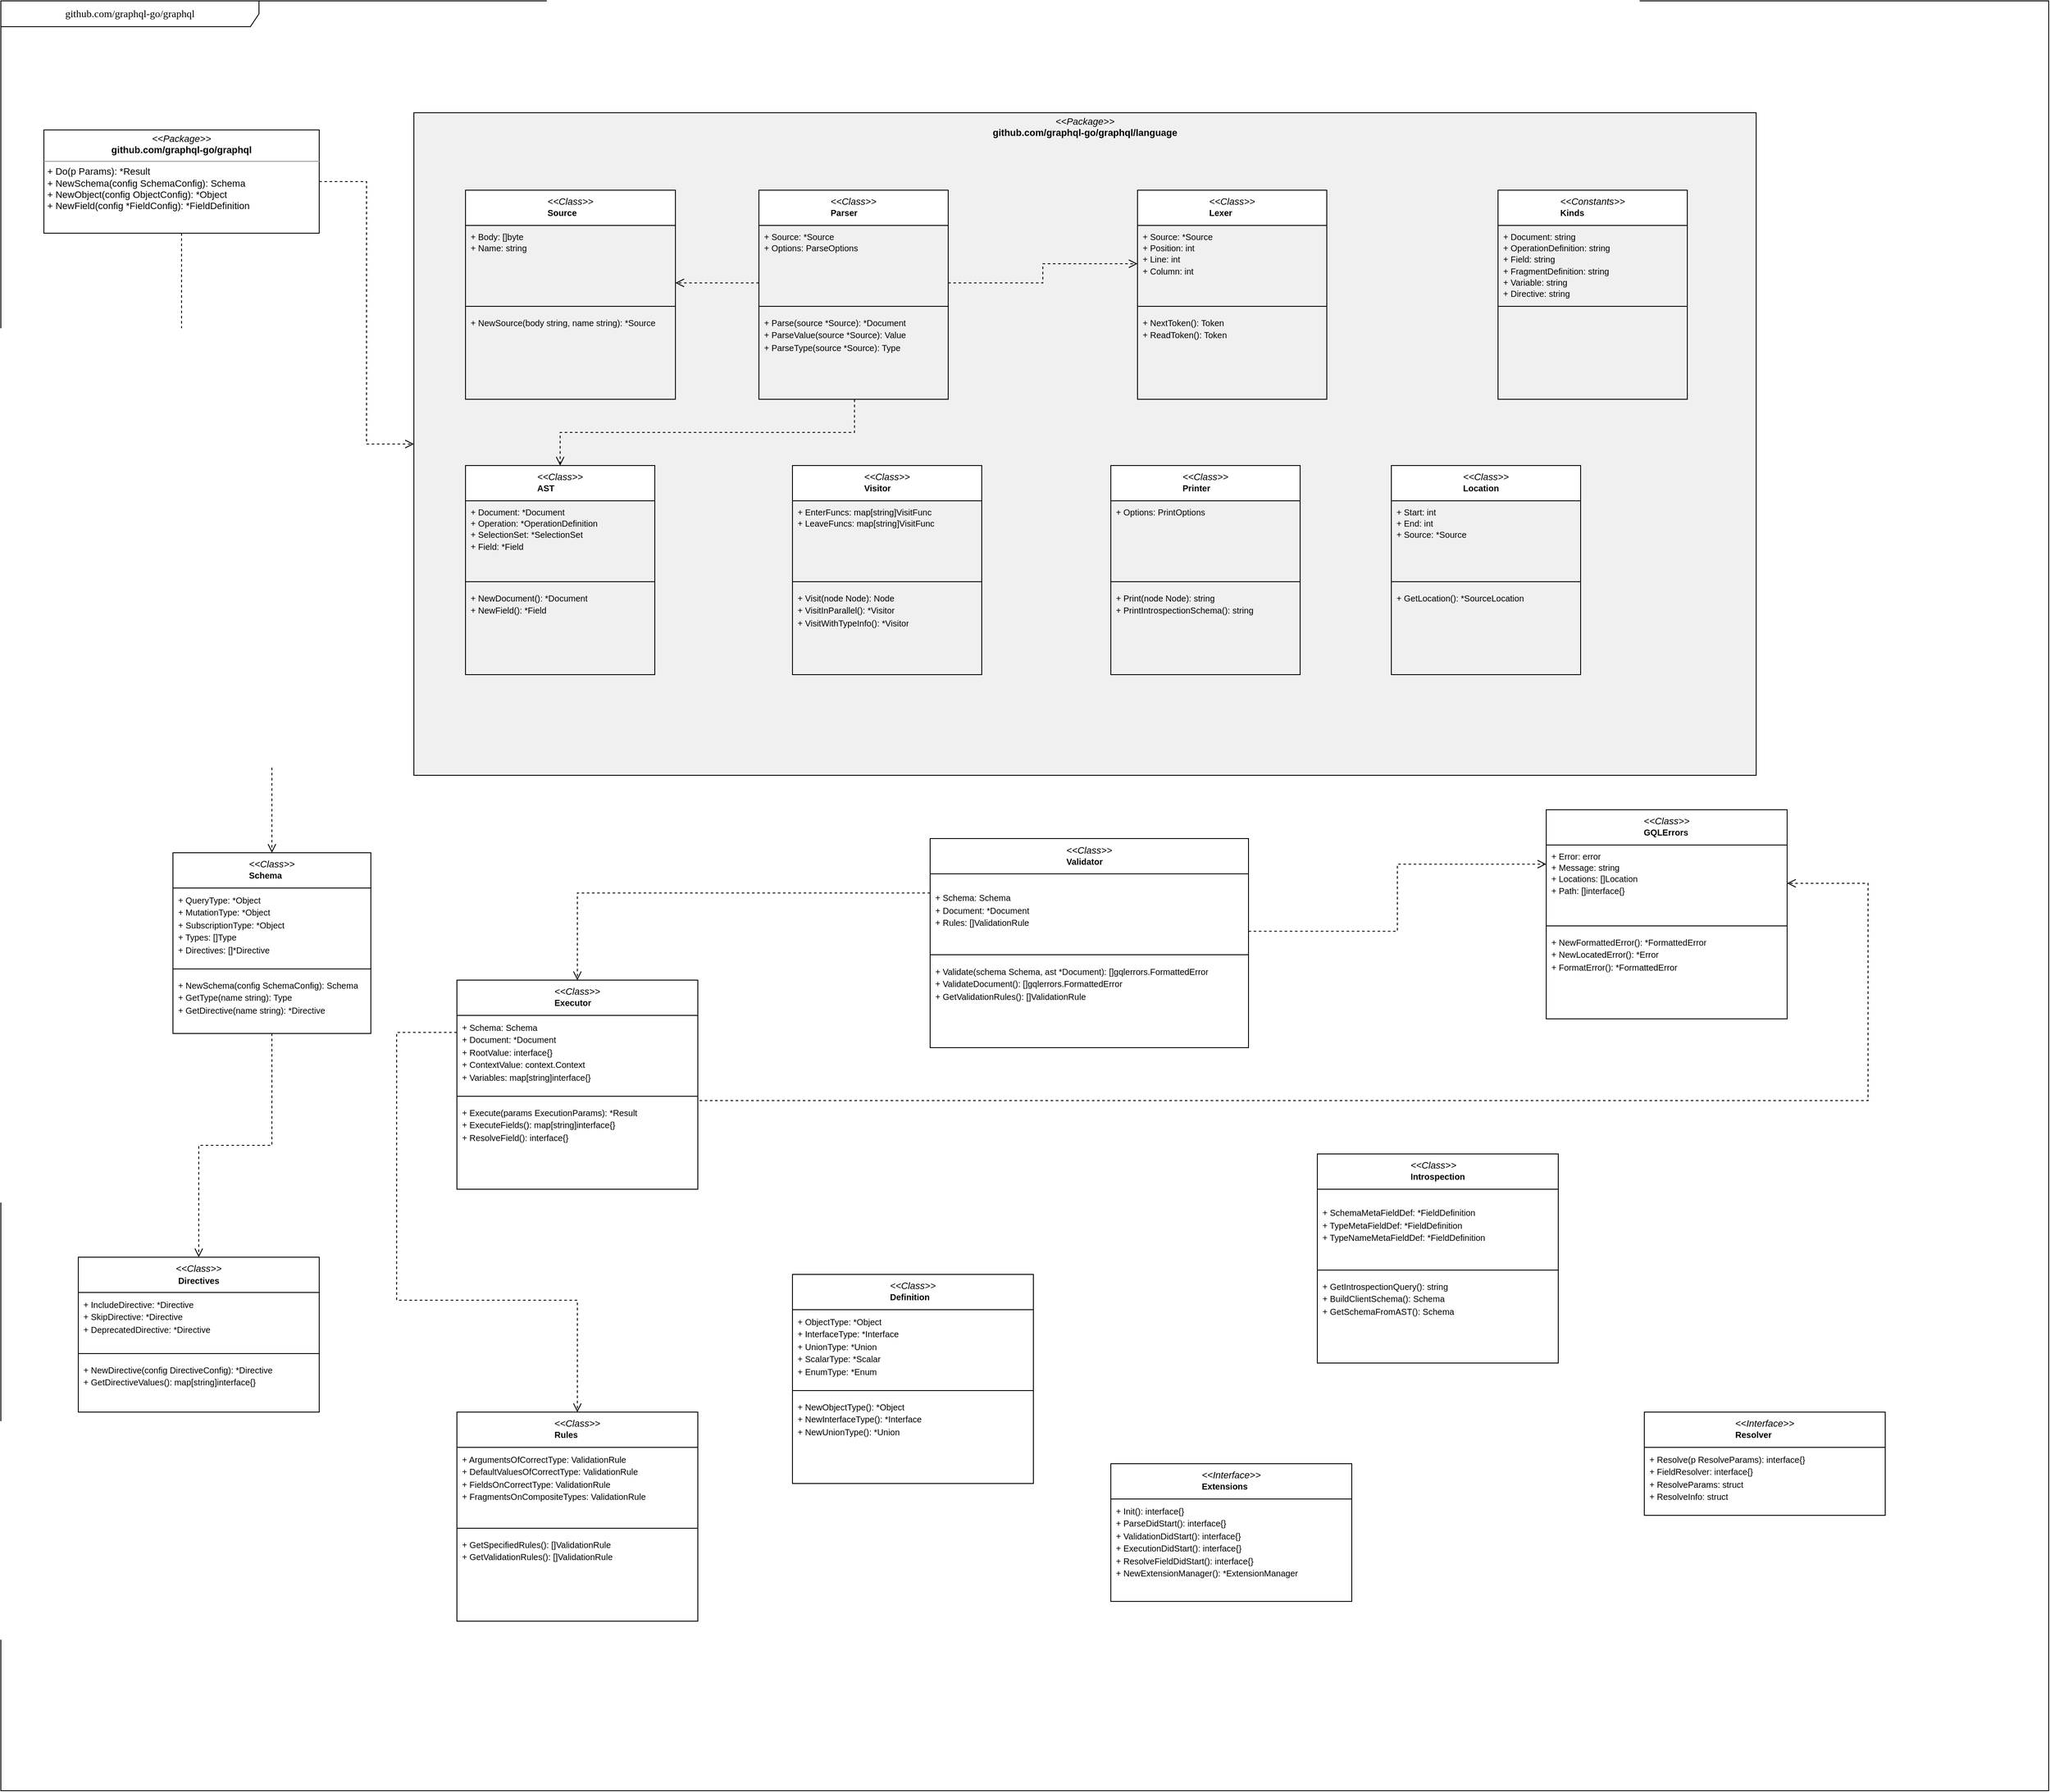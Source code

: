 <mxfile version="24.7.17">
  <diagram name="Page-1" id="c4acf3e9-155e-7222-9cf6-157b1a14988f">
    <mxGraphModel dx="1258" dy="1440" grid="1" gridSize="10" guides="1" tooltips="1" connect="1" arrows="1" fold="1" page="0" pageScale="1" pageWidth="850" pageHeight="1100" background="none" math="0" shadow="0">
      <root>
        <mxCell id="0" />
        <mxCell id="1" parent="0" />
        <mxCell id="main-frame" value="github.com/graphql-go/graphql" style="shape=umlFrame;whiteSpace=wrap;html=1;rounded=0;shadow=0;comic=0;labelBackgroundColor=none;strokeWidth=1;fontFamily=Verdana;fontSize=12;align=center;width=300;height=30;" parent="1" vertex="1">
          <mxGeometry x="20" y="-650" width="2380" height="2080" as="geometry" />
        </mxCell>
        <mxCell id="graphql-api" value="&lt;p style=&quot;margin:0px;margin-top:4px;text-align:center;&quot;&gt;&lt;i&gt;&amp;lt;&amp;lt;Package&amp;gt;&amp;gt;&lt;/i&gt;&lt;br&gt;&lt;b&gt;github.com/graphql-go/graphql&lt;/b&gt;&lt;br&gt;&lt;/p&gt;&lt;hr size=&quot;1&quot;&gt;&lt;p style=&quot;margin:0px;margin-left:4px;&quot;&gt;+ Do(p Params): *Result&lt;br&gt;+ NewSchema(config SchemaConfig): Schema&lt;br&gt;+ NewObject(config ObjectConfig): *Object&lt;br&gt;+ NewField(config *FieldConfig): *FieldDefinition&lt;br&gt;&lt;/p&gt;" style="verticalAlign=top;align=left;overflow=fill;fontSize=11;fontFamily=Helvetica;html=1;rounded=0;shadow=0;comic=0;labelBackgroundColor=none;strokeWidth=1" parent="1" vertex="1">
          <mxGeometry x="70" y="-500" width="320" height="120" as="geometry" />
        </mxCell>
        <mxCell id="language-package" value="&lt;p style=&quot;margin:0px;margin-top:4px;text-align:center;&quot;&gt;&lt;i&gt;&amp;lt;&amp;lt;Package&amp;gt;&amp;gt;&lt;/i&gt;&lt;br&gt;&lt;b&gt;github.com/graphql-go/graphql/language&lt;/b&gt;&lt;br&gt;&lt;/p&gt;" style="verticalAlign=top;align=left;overflow=fill;fontSize=11;fontFamily=Helvetica;html=1;rounded=0;shadow=0;comic=0;labelBackgroundColor=none;strokeWidth=1;fillColor=#f0f0f0;" parent="1" vertex="1">
          <mxGeometry x="500" y="-520" width="1560" height="770" as="geometry" />
        </mxCell>
        <mxCell id="graphql-to-language" style="edgeStyle=orthogonalEdgeStyle;rounded=0;html=1;dashed=1;labelBackgroundColor=none;startFill=0;endArrow=open;endFill=0;endSize=8;fontFamily=Helvetica;fontSize=10;" parent="1" source="graphql-api" target="language-package" edge="1">
          <mxGeometry relative="1" as="geometry" />
        </mxCell>
        <mxCell id="parser-to-source" style="edgeStyle=orthogonalEdgeStyle;rounded=0;html=1;dashed=1;labelBackgroundColor=none;startFill=0;endArrow=open;endFill=0;endSize=8;fontFamily=Helvetica;fontSize=10;entryX=1;entryY=0.75;entryDx=0;entryDy=0;exitX=0;exitY=0.75;exitDx=0;exitDy=0;" parent="1" source="6qxDTgi48stSFXTzXoa0-51" target="6qxDTgi48stSFXTzXoa0-46" edge="1">
          <mxGeometry relative="1" as="geometry">
            <mxPoint x="990" y="-280.467" as="sourcePoint" />
          </mxGeometry>
        </mxCell>
        <mxCell id="parser-to-ast" style="edgeStyle=orthogonalEdgeStyle;rounded=0;html=1;dashed=1;labelBackgroundColor=none;startFill=0;endArrow=open;endFill=0;endSize=8;fontFamily=Helvetica;fontSize=10;exitX=0.505;exitY=1.003;exitDx=0;exitDy=0;exitPerimeter=0;entryX=0.5;entryY=0;entryDx=0;entryDy=0;" parent="1" source="6qxDTgi48stSFXTzXoa0-53" target="6qxDTgi48stSFXTzXoa0-55" edge="1">
          <mxGeometry relative="1" as="geometry">
            <mxPoint x="1100" y="-146" as="sourcePoint" />
            <mxPoint x="896" y="132" as="targetPoint" />
          </mxGeometry>
        </mxCell>
        <mxCell id="parser-to-lexer" style="edgeStyle=orthogonalEdgeStyle;rounded=0;html=1;dashed=1;labelBackgroundColor=none;startFill=0;endArrow=open;endFill=0;endSize=8;fontFamily=Helvetica;fontSize=10;exitX=1;exitY=0.75;exitDx=0;exitDy=0;entryX=0;entryY=0.5;entryDx=0;entryDy=0;" parent="1" source="6qxDTgi48stSFXTzXoa0-51" target="6qxDTgi48stSFXTzXoa0-60" edge="1">
          <mxGeometry relative="1" as="geometry">
            <mxPoint x="1210" y="-280.467" as="sourcePoint" />
            <mxPoint x="1360" y="-321.462" as="targetPoint" />
          </mxGeometry>
        </mxCell>
        <mxCell id="validator-to-rules" style="edgeStyle=orthogonalEdgeStyle;rounded=0;html=1;dashed=1;labelBackgroundColor=none;startFill=0;endArrow=open;endFill=0;endSize=8;fontFamily=Helvetica;fontSize=10;entryX=0.5;entryY=0;entryDx=0;entryDy=0;exitX=0;exitY=0.25;exitDx=0;exitDy=0;" parent="1" source="6qxDTgi48stSFXTzXoa0-14" target="6qxDTgi48stSFXTzXoa0-19" edge="1">
          <mxGeometry relative="1" as="geometry">
            <mxPoint x="1070" y="770.043" as="sourcePoint" />
            <mxPoint x="920" y="1400" as="targetPoint" />
            <Array as="points">
              <mxPoint x="480" y="549" />
              <mxPoint x="480" y="860" />
              <mxPoint x="690" y="860" />
            </Array>
          </mxGeometry>
        </mxCell>
        <mxCell id="schema-to-directives" style="edgeStyle=orthogonalEdgeStyle;rounded=0;html=1;dashed=1;labelBackgroundColor=none;startFill=0;endArrow=open;endFill=0;endSize=8;fontFamily=Helvetica;fontSize=10;entryX=0.5;entryY=0;entryDx=0;entryDy=0;exitX=0.5;exitY=1;exitDx=0;exitDy=0;" parent="1" source="6qxDTgi48stSFXTzXoa0-6" target="6qxDTgi48stSFXTzXoa0-1" edge="1">
          <mxGeometry relative="1" as="geometry">
            <mxPoint x="227" y="899" as="sourcePoint" />
            <mxPoint x="227" y="1010" as="targetPoint" />
          </mxGeometry>
        </mxCell>
        <mxCell id="graphql-to-schema" style="edgeStyle=orthogonalEdgeStyle;rounded=0;html=1;dashed=1;labelBackgroundColor=none;startFill=0;endArrow=open;endFill=0;endSize=8;fontFamily=Helvetica;fontSize=10;entryX=0.5;entryY=0;entryDx=0;entryDy=0;" parent="1" source="graphql-api" target="6qxDTgi48stSFXTzXoa0-6" edge="1">
          <mxGeometry relative="1" as="geometry">
            <mxPoint x="227" y="739" as="targetPoint" />
          </mxGeometry>
        </mxCell>
        <mxCell id="validator-to-gqlerrors" style="edgeStyle=orthogonalEdgeStyle;rounded=0;html=1;dashed=1;labelBackgroundColor=none;startFill=0;endArrow=open;endFill=0;endSize=8;fontFamily=Helvetica;fontSize=10;exitX=1;exitY=0.75;exitDx=0;exitDy=0;entryX=0;entryY=0.25;entryDx=0;entryDy=0;" parent="1" source="6qxDTgi48stSFXTzXoa0-38" target="6qxDTgi48stSFXTzXoa0-42" edge="1">
          <mxGeometry relative="1" as="geometry">
            <mxPoint x="2160" y="640.0" as="targetPoint" />
          </mxGeometry>
        </mxCell>
        <mxCell id="executor-to-gqlerrors" style="edgeStyle=orthogonalEdgeStyle;rounded=0;html=1;dashed=1;labelBackgroundColor=none;startFill=0;endArrow=open;endFill=0;endSize=8;fontFamily=Helvetica;fontSize=10;exitX=1;exitY=1;exitDx=0;exitDy=0;entryX=1;entryY=0.5;entryDx=0;entryDy=0;" parent="1" source="6qxDTgi48stSFXTzXoa0-15" target="6qxDTgi48stSFXTzXoa0-42" edge="1">
          <mxGeometry relative="1" as="geometry">
            <mxPoint x="710" y="1040" as="sourcePoint" />
            <mxPoint x="2300.0" y="710" as="targetPoint" />
            <Array as="points">
              <mxPoint x="830" y="628" />
              <mxPoint x="2190" y="628" />
              <mxPoint x="2190" y="376" />
            </Array>
          </mxGeometry>
        </mxCell>
        <mxCell id="6qxDTgi48stSFXTzXoa0-1" value="&lt;div style=&quot;font-weight: 400; text-align: left; text-wrap: nowrap; font-size: 11px;&quot;&gt;&lt;i&gt;&amp;lt;&amp;lt;Class&amp;gt;&amp;gt;&lt;/i&gt;&lt;/div&gt;&lt;b style=&quot;font-size: 10px; text-align: left; text-wrap: nowrap;&quot;&gt;Directives&lt;/b&gt;" style="swimlane;fontStyle=1;align=center;verticalAlign=top;childLayout=stackLayout;horizontal=1;startSize=41;horizontalStack=0;resizeParent=1;resizeParentMax=0;resizeLast=0;collapsible=1;marginBottom=0;whiteSpace=wrap;html=1;" vertex="1" parent="1">
          <mxGeometry x="110" y="810" width="280" height="180" as="geometry" />
        </mxCell>
        <mxCell id="6qxDTgi48stSFXTzXoa0-5" value="&lt;span style=&quot;forced-color-adjust: none; color: rgb(0, 0, 0); font-family: Helvetica; font-style: normal; font-variant-ligatures: normal; font-variant-caps: normal; font-weight: 400; letter-spacing: normal; orphans: 2; text-align: left; text-indent: 0px; text-transform: none; widows: 2; word-spacing: 0px; -webkit-text-stroke-width: 0px; white-space: nowrap; background-color: rgb(255, 255, 255); text-decoration-thickness: initial; text-decoration-style: initial; text-decoration-color: initial; font-size: 10px;&quot;&gt;+ IncludeDirective: *Directive&lt;/span&gt;&lt;br style=&quot;forced-color-adjust: none; color: rgb(0, 0, 0); font-family: Helvetica; font-style: normal; font-variant-ligatures: normal; font-variant-caps: normal; font-weight: 400; letter-spacing: normal; orphans: 2; text-align: left; text-indent: 0px; text-transform: none; widows: 2; word-spacing: 0px; -webkit-text-stroke-width: 0px; white-space: nowrap; background-color: rgb(255, 255, 255); text-decoration-thickness: initial; text-decoration-style: initial; text-decoration-color: initial; font-size: 10px;&quot;&gt;&lt;span style=&quot;forced-color-adjust: none; color: rgb(0, 0, 0); font-family: Helvetica; font-style: normal; font-variant-ligatures: normal; font-variant-caps: normal; font-weight: 400; letter-spacing: normal; orphans: 2; text-align: left; text-indent: 0px; text-transform: none; widows: 2; word-spacing: 0px; -webkit-text-stroke-width: 0px; white-space: nowrap; background-color: rgb(255, 255, 255); text-decoration-thickness: initial; text-decoration-style: initial; text-decoration-color: initial; font-size: 10px;&quot;&gt;+ SkipDirective: *Directive&lt;/span&gt;&lt;br style=&quot;forced-color-adjust: none; color: rgb(0, 0, 0); font-family: Helvetica; font-style: normal; font-variant-ligatures: normal; font-variant-caps: normal; font-weight: 400; letter-spacing: normal; orphans: 2; text-align: left; text-indent: 0px; text-transform: none; widows: 2; word-spacing: 0px; -webkit-text-stroke-width: 0px; white-space: nowrap; background-color: rgb(255, 255, 255); text-decoration-thickness: initial; text-decoration-style: initial; text-decoration-color: initial; font-size: 10px;&quot;&gt;&lt;span style=&quot;forced-color-adjust: none; color: rgb(0, 0, 0); font-family: Helvetica; font-style: normal; font-variant-ligatures: normal; font-variant-caps: normal; font-weight: 400; letter-spacing: normal; orphans: 2; text-align: left; text-indent: 0px; text-transform: none; widows: 2; word-spacing: 0px; -webkit-text-stroke-width: 0px; white-space: nowrap; background-color: rgb(255, 255, 255); text-decoration-thickness: initial; text-decoration-style: initial; text-decoration-color: initial; font-size: 10px;&quot;&gt;+ DeprecatedDirective: *Directive&lt;/span&gt;" style="text;whiteSpace=wrap;html=1;spacingLeft=4;" vertex="1" parent="6qxDTgi48stSFXTzXoa0-1">
          <mxGeometry y="41" width="280" height="66" as="geometry" />
        </mxCell>
        <mxCell id="6qxDTgi48stSFXTzXoa0-3" value="" style="line;strokeWidth=1;fillColor=none;align=left;verticalAlign=middle;spacingTop=-1;spacingLeft=3;spacingRight=3;rotatable=0;labelPosition=right;points=[];portConstraint=eastwest;strokeColor=inherit;" vertex="1" parent="6qxDTgi48stSFXTzXoa0-1">
          <mxGeometry y="107" width="280" height="10" as="geometry" />
        </mxCell>
        <mxCell id="6qxDTgi48stSFXTzXoa0-4" value="&lt;div&gt;&lt;/div&gt;&lt;div&gt;&lt;span style=&quot;font-size: 10px; text-wrap: nowrap;&quot;&gt;+ NewDirective(config DirectiveConfig): *Directive&lt;/span&gt;&lt;br style=&quot;font-size: 10px; text-wrap: nowrap;&quot;&gt;&lt;span style=&quot;font-size: 10px; text-wrap: nowrap;&quot;&gt;+ GetDirectiveValues(): map[string]interface{}&lt;/span&gt;&lt;br&gt;&lt;/div&gt;" style="text;strokeColor=none;fillColor=none;align=left;verticalAlign=top;spacingLeft=4;spacingRight=4;overflow=hidden;rotatable=0;points=[[0,0.5],[1,0.5]];portConstraint=eastwest;whiteSpace=wrap;html=1;" vertex="1" parent="6qxDTgi48stSFXTzXoa0-1">
          <mxGeometry y="117" width="280" height="63" as="geometry" />
        </mxCell>
        <mxCell id="6qxDTgi48stSFXTzXoa0-6" value="&lt;div style=&quot;font-weight: 400; text-align: left; text-wrap: nowrap; font-size: 11px;&quot;&gt;&lt;div&gt;&lt;i&gt;&amp;lt;&amp;lt;Class&amp;gt;&amp;gt;&lt;/i&gt;&lt;/div&gt;&lt;b style=&quot;font-size: 10px;&quot;&gt;Schema&lt;/b&gt;&lt;br&gt;&lt;/div&gt;" style="swimlane;fontStyle=1;align=center;verticalAlign=top;childLayout=stackLayout;horizontal=1;startSize=41;horizontalStack=0;resizeParent=1;resizeParentMax=0;resizeLast=0;collapsible=1;marginBottom=0;whiteSpace=wrap;html=1;" vertex="1" parent="1">
          <mxGeometry x="220" y="340" width="230" height="210" as="geometry" />
        </mxCell>
        <mxCell id="6qxDTgi48stSFXTzXoa0-7" value="&lt;span style=&quot;font-size: 10px; text-wrap: nowrap;&quot;&gt;+ QueryType: *Object&lt;/span&gt;&lt;br style=&quot;font-size: 10px; text-wrap: nowrap;&quot;&gt;&lt;span style=&quot;font-size: 10px; text-wrap: nowrap;&quot;&gt;+ MutationType: *Object&lt;/span&gt;&lt;br style=&quot;font-size: 10px; text-wrap: nowrap;&quot;&gt;&lt;span style=&quot;font-size: 10px; text-wrap: nowrap;&quot;&gt;+ SubscriptionType: *Object&lt;/span&gt;&lt;br style=&quot;font-size: 10px; text-wrap: nowrap;&quot;&gt;&lt;span style=&quot;font-size: 10px; text-wrap: nowrap;&quot;&gt;+ Types: []Type&lt;/span&gt;&lt;br style=&quot;font-size: 10px; text-wrap: nowrap;&quot;&gt;&lt;span style=&quot;font-size: 10px; text-wrap: nowrap;&quot;&gt;+ Directives: []*Directive&lt;/span&gt;" style="text;whiteSpace=wrap;html=1;spacingLeft=4;" vertex="1" parent="6qxDTgi48stSFXTzXoa0-6">
          <mxGeometry y="41" width="230" height="89" as="geometry" />
        </mxCell>
        <mxCell id="6qxDTgi48stSFXTzXoa0-8" value="" style="line;strokeWidth=1;fillColor=none;align=left;verticalAlign=middle;spacingTop=-1;spacingLeft=3;spacingRight=3;rotatable=0;labelPosition=right;points=[];portConstraint=eastwest;strokeColor=inherit;" vertex="1" parent="6qxDTgi48stSFXTzXoa0-6">
          <mxGeometry y="130" width="230" height="10" as="geometry" />
        </mxCell>
        <mxCell id="6qxDTgi48stSFXTzXoa0-9" value="&lt;div&gt;&lt;/div&gt;&lt;div&gt;&lt;span style=&quot;font-size: 10px; text-wrap: nowrap;&quot;&gt;+ NewSchema(config SchemaConfig): Schema&lt;/span&gt;&lt;br style=&quot;font-size: 10px; text-wrap: nowrap;&quot;&gt;&lt;span style=&quot;font-size: 10px; text-wrap: nowrap;&quot;&gt;+ GetType(name string): Type&lt;/span&gt;&lt;br style=&quot;font-size: 10px; text-wrap: nowrap;&quot;&gt;&lt;span style=&quot;font-size: 10px; text-wrap: nowrap;&quot;&gt;+ GetDirective(name string): *Directive&lt;/span&gt;&lt;br&gt;&lt;/div&gt;" style="text;strokeColor=none;fillColor=none;align=left;verticalAlign=top;spacingLeft=4;spacingRight=4;overflow=hidden;rotatable=0;points=[[0,0.5],[1,0.5]];portConstraint=eastwest;whiteSpace=wrap;html=1;" vertex="1" parent="6qxDTgi48stSFXTzXoa0-6">
          <mxGeometry y="140" width="230" height="70" as="geometry" />
        </mxCell>
        <mxCell id="6qxDTgi48stSFXTzXoa0-19" value="&lt;div style=&quot;font-weight: 400; text-align: left; text-wrap: nowrap; font-size: 11px;&quot;&gt;&lt;div&gt;&lt;i&gt;&amp;lt;&amp;lt;Class&amp;gt;&amp;gt;&lt;/i&gt;&lt;/div&gt;&lt;b style=&quot;font-size: 10px;&quot;&gt;Rules&lt;/b&gt;&lt;br&gt;&lt;/div&gt;" style="swimlane;fontStyle=1;align=center;verticalAlign=top;childLayout=stackLayout;horizontal=1;startSize=41;horizontalStack=0;resizeParent=1;resizeParentMax=0;resizeLast=0;collapsible=1;marginBottom=0;whiteSpace=wrap;html=1;" vertex="1" parent="1">
          <mxGeometry x="550" y="990" width="280" height="243" as="geometry" />
        </mxCell>
        <mxCell id="6qxDTgi48stSFXTzXoa0-20" value="&lt;span style=&quot;font-size: 10px; text-wrap: nowrap;&quot;&gt;+ ArgumentsOfCorrectType: ValidationRule&lt;/span&gt;&lt;br style=&quot;font-size: 10px; text-wrap: nowrap;&quot;&gt;&lt;span style=&quot;font-size: 10px; text-wrap: nowrap;&quot;&gt;+ DefaultValuesOfCorrectType: ValidationRule&lt;/span&gt;&lt;br style=&quot;font-size: 10px; text-wrap: nowrap;&quot;&gt;&lt;span style=&quot;font-size: 10px; text-wrap: nowrap;&quot;&gt;+ FieldsOnCorrectType: ValidationRule&lt;/span&gt;&lt;br style=&quot;font-size: 10px; text-wrap: nowrap;&quot;&gt;&lt;span style=&quot;font-size: 10px; text-wrap: nowrap;&quot;&gt;+ FragmentsOnCompositeTypes: ValidationRule&lt;/span&gt;" style="text;whiteSpace=wrap;html=1;spacingLeft=4;" vertex="1" parent="6qxDTgi48stSFXTzXoa0-19">
          <mxGeometry y="41" width="280" height="89" as="geometry" />
        </mxCell>
        <mxCell id="6qxDTgi48stSFXTzXoa0-21" value="" style="line;strokeWidth=1;fillColor=none;align=left;verticalAlign=middle;spacingTop=-1;spacingLeft=3;spacingRight=3;rotatable=0;labelPosition=right;points=[];portConstraint=eastwest;strokeColor=inherit;" vertex="1" parent="6qxDTgi48stSFXTzXoa0-19">
          <mxGeometry y="130" width="280" height="10" as="geometry" />
        </mxCell>
        <mxCell id="6qxDTgi48stSFXTzXoa0-22" value="&lt;div&gt;&lt;/div&gt;&lt;div&gt;&lt;span style=&quot;font-size: 10px; text-wrap: nowrap;&quot;&gt;+ GetSpecifiedRules(): []ValidationRule&lt;/span&gt;&lt;br style=&quot;font-size: 10px; text-wrap: nowrap;&quot;&gt;&lt;span style=&quot;font-size: 10px; text-wrap: nowrap;&quot;&gt;+ GetValidationRules(): []ValidationRule&lt;/span&gt;&lt;br&gt;&lt;/div&gt;" style="text;strokeColor=none;fillColor=none;align=left;verticalAlign=top;spacingLeft=4;spacingRight=4;overflow=hidden;rotatable=0;points=[[0,0.5],[1,0.5]];portConstraint=eastwest;whiteSpace=wrap;html=1;" vertex="1" parent="6qxDTgi48stSFXTzXoa0-19">
          <mxGeometry y="140" width="280" height="103" as="geometry" />
        </mxCell>
        <mxCell id="6qxDTgi48stSFXTzXoa0-23" value="&lt;div style=&quot;font-weight: 400; text-align: left; text-wrap: nowrap; font-size: 11px;&quot;&gt;&lt;div&gt;&lt;i&gt;&amp;lt;&amp;lt;Class&amp;gt;&amp;gt;&lt;/i&gt;&lt;/div&gt;&lt;b style=&quot;font-size: 10px;&quot;&gt;Definition&lt;/b&gt;&lt;br&gt;&lt;/div&gt;" style="swimlane;fontStyle=1;align=center;verticalAlign=top;childLayout=stackLayout;horizontal=1;startSize=41;horizontalStack=0;resizeParent=1;resizeParentMax=0;resizeLast=0;collapsible=1;marginBottom=0;whiteSpace=wrap;html=1;" vertex="1" parent="1">
          <mxGeometry x="940" y="830" width="280" height="243" as="geometry" />
        </mxCell>
        <mxCell id="6qxDTgi48stSFXTzXoa0-24" value="&lt;span style=&quot;font-size: 10px; text-wrap: nowrap;&quot;&gt;+ ObjectType: *Object&lt;/span&gt;&lt;br style=&quot;font-size: 10px; text-wrap: nowrap;&quot;&gt;&lt;span style=&quot;font-size: 10px; text-wrap: nowrap;&quot;&gt;+ InterfaceType: *Interface&lt;/span&gt;&lt;br style=&quot;font-size: 10px; text-wrap: nowrap;&quot;&gt;&lt;span style=&quot;font-size: 10px; text-wrap: nowrap;&quot;&gt;+ UnionType: *Union&lt;/span&gt;&lt;br style=&quot;font-size: 10px; text-wrap: nowrap;&quot;&gt;&lt;span style=&quot;font-size: 10px; text-wrap: nowrap;&quot;&gt;+ ScalarType: *Scalar&lt;/span&gt;&lt;br style=&quot;font-size: 10px; text-wrap: nowrap;&quot;&gt;&lt;span style=&quot;font-size: 10px; text-wrap: nowrap;&quot;&gt;+ EnumType: *Enum&lt;/span&gt;" style="text;whiteSpace=wrap;html=1;spacingLeft=4;" vertex="1" parent="6qxDTgi48stSFXTzXoa0-23">
          <mxGeometry y="41" width="280" height="89" as="geometry" />
        </mxCell>
        <mxCell id="6qxDTgi48stSFXTzXoa0-25" value="" style="line;strokeWidth=1;fillColor=none;align=left;verticalAlign=middle;spacingTop=-1;spacingLeft=3;spacingRight=3;rotatable=0;labelPosition=right;points=[];portConstraint=eastwest;strokeColor=inherit;" vertex="1" parent="6qxDTgi48stSFXTzXoa0-23">
          <mxGeometry y="130" width="280" height="10" as="geometry" />
        </mxCell>
        <mxCell id="6qxDTgi48stSFXTzXoa0-26" value="&lt;div&gt;&lt;/div&gt;&lt;div&gt;&lt;span style=&quot;font-size: 10px; text-wrap: nowrap;&quot;&gt;+ NewObjectType(): *Object&lt;/span&gt;&lt;br style=&quot;font-size: 10px; text-wrap: nowrap;&quot;&gt;&lt;span style=&quot;font-size: 10px; text-wrap: nowrap;&quot;&gt;+ NewInterfaceType(): *Interface&lt;/span&gt;&lt;br style=&quot;font-size: 10px; text-wrap: nowrap;&quot;&gt;&lt;span style=&quot;font-size: 10px; text-wrap: nowrap;&quot;&gt;+ NewUnionType(): *Union&lt;/span&gt;&lt;br&gt;&lt;/div&gt;" style="text;strokeColor=none;fillColor=none;align=left;verticalAlign=top;spacingLeft=4;spacingRight=4;overflow=hidden;rotatable=0;points=[[0,0.5],[1,0.5]];portConstraint=eastwest;whiteSpace=wrap;html=1;" vertex="1" parent="6qxDTgi48stSFXTzXoa0-23">
          <mxGeometry y="140" width="280" height="103" as="geometry" />
        </mxCell>
        <mxCell id="6qxDTgi48stSFXTzXoa0-27" value="&lt;div style=&quot;font-weight: 400; text-align: left; text-wrap: nowrap; font-size: 11px;&quot;&gt;&lt;div&gt;&lt;i&gt;&amp;lt;&amp;lt;Interface&amp;gt;&amp;gt;&lt;/i&gt;&lt;/div&gt;&lt;b style=&quot;font-size: 10px;&quot;&gt;Extensions&lt;/b&gt;&lt;br&gt;&lt;/div&gt;" style="swimlane;fontStyle=1;align=center;verticalAlign=top;childLayout=stackLayout;horizontal=1;startSize=41;horizontalStack=0;resizeParent=1;resizeParentMax=0;resizeLast=0;collapsible=1;marginBottom=0;whiteSpace=wrap;html=1;" vertex="1" parent="1">
          <mxGeometry x="1310" y="1050" width="280" height="160" as="geometry" />
        </mxCell>
        <mxCell id="6qxDTgi48stSFXTzXoa0-28" value="&lt;span style=&quot;font-size: 10px; text-wrap: nowrap;&quot;&gt;+ Init(): interface{}&lt;/span&gt;&lt;br style=&quot;font-size: 10px; text-wrap: nowrap;&quot;&gt;&lt;span style=&quot;font-size: 10px; text-wrap: nowrap;&quot;&gt;+ ParseDidStart(): interface{}&lt;/span&gt;&lt;br style=&quot;font-size: 10px; text-wrap: nowrap;&quot;&gt;&lt;span style=&quot;font-size: 10px; text-wrap: nowrap;&quot;&gt;+ ValidationDidStart(): interface{}&lt;/span&gt;&lt;br style=&quot;font-size: 10px; text-wrap: nowrap;&quot;&gt;&lt;span style=&quot;font-size: 10px; text-wrap: nowrap;&quot;&gt;+ ExecutionDidStart(): interface{}&lt;/span&gt;&lt;br style=&quot;font-size: 10px; text-wrap: nowrap;&quot;&gt;&lt;span style=&quot;font-size: 10px; text-wrap: nowrap;&quot;&gt;+ ResolveFieldDidStart(): interface{}&lt;/span&gt;&lt;br style=&quot;font-size: 10px; text-wrap: nowrap;&quot;&gt;&lt;span style=&quot;font-size: 10px; text-wrap: nowrap;&quot;&gt;+ NewExtensionManager(): *ExtensionManager&lt;/span&gt;" style="text;whiteSpace=wrap;html=1;spacingLeft=4;" vertex="1" parent="6qxDTgi48stSFXTzXoa0-27">
          <mxGeometry y="41" width="280" height="119" as="geometry" />
        </mxCell>
        <mxCell id="6qxDTgi48stSFXTzXoa0-31" value="&lt;div style=&quot;font-weight: 400; text-align: left; text-wrap: nowrap; font-size: 11px;&quot;&gt;&lt;div&gt;&lt;i&gt;&amp;lt;&amp;lt;Interface&amp;gt;&amp;gt;&lt;/i&gt;&lt;/div&gt;&lt;b style=&quot;font-size: 10px;&quot;&gt;Resolver&lt;/b&gt;&lt;br&gt;&lt;/div&gt;" style="swimlane;fontStyle=1;align=center;verticalAlign=top;childLayout=stackLayout;horizontal=1;startSize=41;horizontalStack=0;resizeParent=1;resizeParentMax=0;resizeLast=0;collapsible=1;marginBottom=0;whiteSpace=wrap;html=1;" vertex="1" parent="1">
          <mxGeometry x="1930" y="990" width="280" height="120" as="geometry" />
        </mxCell>
        <mxCell id="6qxDTgi48stSFXTzXoa0-32" value="&lt;span style=&quot;font-size: 10px; text-wrap: nowrap;&quot;&gt;+ Resolve(p ResolveParams): interface{}&lt;/span&gt;&lt;br style=&quot;font-size: 10px; text-wrap: nowrap;&quot;&gt;&lt;span style=&quot;font-size: 10px; text-wrap: nowrap;&quot;&gt;+ FieldResolver: interface{}&lt;/span&gt;&lt;br style=&quot;font-size: 10px; text-wrap: nowrap;&quot;&gt;&lt;span style=&quot;font-size: 10px; text-wrap: nowrap;&quot;&gt;+ ResolveParams: struct&lt;/span&gt;&lt;br style=&quot;font-size: 10px; text-wrap: nowrap;&quot;&gt;&lt;span style=&quot;font-size: 10px; text-wrap: nowrap;&quot;&gt;+ ResolveInfo: struct&lt;/span&gt;" style="text;whiteSpace=wrap;html=1;spacingLeft=4;" vertex="1" parent="6qxDTgi48stSFXTzXoa0-31">
          <mxGeometry y="41" width="280" height="79" as="geometry" />
        </mxCell>
        <mxCell id="6qxDTgi48stSFXTzXoa0-33" value="&lt;div style=&quot;font-weight: 400; text-align: left; text-wrap: nowrap; font-size: 11px;&quot;&gt;&lt;div&gt;&lt;div&gt;&lt;i&gt;&amp;lt;&amp;lt;Class&amp;gt;&amp;gt;&lt;/i&gt;&lt;/div&gt;&lt;b style=&quot;font-size: 10px;&quot;&gt;Introspection&lt;/b&gt;&lt;br&gt;&lt;/div&gt;&lt;/div&gt;" style="swimlane;fontStyle=1;align=center;verticalAlign=top;childLayout=stackLayout;horizontal=1;startSize=41;horizontalStack=0;resizeParent=1;resizeParentMax=0;resizeLast=0;collapsible=1;marginBottom=0;whiteSpace=wrap;html=1;" vertex="1" parent="1">
          <mxGeometry x="1550" y="690" width="280" height="243" as="geometry" />
        </mxCell>
        <mxCell id="6qxDTgi48stSFXTzXoa0-34" value="&lt;div style=&quot;text-wrap: nowrap; font-size: 11px;&quot;&gt;&lt;br&gt;&lt;/div&gt;&lt;div&gt;&lt;span style=&quot;font-size: 10px; text-wrap: nowrap;&quot;&gt;+ SchemaMetaFieldDef: *FieldDefinition&lt;/span&gt;&lt;br style=&quot;font-size: 10px; text-wrap: nowrap;&quot;&gt;&lt;span style=&quot;font-size: 10px; text-wrap: nowrap;&quot;&gt;+ TypeMetaFieldDef: *FieldDefinition&lt;/span&gt;&lt;br style=&quot;font-size: 10px; text-wrap: nowrap;&quot;&gt;&lt;span style=&quot;font-size: 10px; text-wrap: nowrap;&quot;&gt;+ TypeNameMetaFieldDef: *FieldDefinition&lt;/span&gt;&lt;br&gt;&lt;/div&gt;" style="text;whiteSpace=wrap;html=1;spacingLeft=4;" vertex="1" parent="6qxDTgi48stSFXTzXoa0-33">
          <mxGeometry y="41" width="280" height="89" as="geometry" />
        </mxCell>
        <mxCell id="6qxDTgi48stSFXTzXoa0-35" value="" style="line;strokeWidth=1;fillColor=none;align=left;verticalAlign=middle;spacingTop=-1;spacingLeft=3;spacingRight=3;rotatable=0;labelPosition=right;points=[];portConstraint=eastwest;strokeColor=inherit;" vertex="1" parent="6qxDTgi48stSFXTzXoa0-33">
          <mxGeometry y="130" width="280" height="10" as="geometry" />
        </mxCell>
        <mxCell id="6qxDTgi48stSFXTzXoa0-36" value="&lt;div&gt;&lt;/div&gt;&lt;div&gt;&lt;span style=&quot;font-size: 10px; text-wrap: nowrap;&quot;&gt;+ GetIntrospectionQuery(): string&lt;/span&gt;&lt;br style=&quot;font-size: 10px; text-wrap: nowrap;&quot;&gt;&lt;span style=&quot;font-size: 10px; text-wrap: nowrap;&quot;&gt;+ BuildClientSchema(): Schema&lt;/span&gt;&lt;br style=&quot;font-size: 10px; text-wrap: nowrap;&quot;&gt;&lt;span style=&quot;font-size: 10px; text-wrap: nowrap;&quot;&gt;+ GetSchemaFromAST(): Schema&lt;/span&gt;&lt;br&gt;&lt;/div&gt;" style="text;strokeColor=none;fillColor=none;align=left;verticalAlign=top;spacingLeft=4;spacingRight=4;overflow=hidden;rotatable=0;points=[[0,0.5],[1,0.5]];portConstraint=eastwest;whiteSpace=wrap;html=1;" vertex="1" parent="6qxDTgi48stSFXTzXoa0-33">
          <mxGeometry y="140" width="280" height="103" as="geometry" />
        </mxCell>
        <mxCell id="6qxDTgi48stSFXTzXoa0-37" value="&lt;div style=&quot;font-weight: 400; text-align: left; text-wrap: nowrap; font-size: 11px;&quot;&gt;&lt;div&gt;&lt;div&gt;&lt;i&gt;&amp;lt;&amp;lt;Class&amp;gt;&amp;gt;&lt;/i&gt;&lt;/div&gt;&lt;b style=&quot;font-size: 10px;&quot;&gt;Validator&lt;/b&gt;&lt;br&gt;&lt;/div&gt;&lt;/div&gt;" style="swimlane;fontStyle=1;align=center;verticalAlign=top;childLayout=stackLayout;horizontal=1;startSize=41;horizontalStack=0;resizeParent=1;resizeParentMax=0;resizeLast=0;collapsible=1;marginBottom=0;whiteSpace=wrap;html=1;" vertex="1" parent="1">
          <mxGeometry x="1100" y="323.5" width="370" height="243" as="geometry" />
        </mxCell>
        <mxCell id="6qxDTgi48stSFXTzXoa0-38" value="&lt;div style=&quot;text-wrap: nowrap; font-size: 11px;&quot;&gt;&lt;br&gt;&lt;/div&gt;&lt;div&gt;&lt;span style=&quot;font-size: 10px; text-wrap: nowrap;&quot;&gt;+ Schema: Schema&lt;/span&gt;&lt;br style=&quot;font-size: 10px; text-wrap: nowrap;&quot;&gt;&lt;span style=&quot;font-size: 10px; text-wrap: nowrap;&quot;&gt;+ Document: *Document&lt;/span&gt;&lt;br style=&quot;font-size: 10px; text-wrap: nowrap;&quot;&gt;&lt;span style=&quot;font-size: 10px; text-wrap: nowrap;&quot;&gt;+ Rules: []ValidationRule&lt;/span&gt;&lt;br&gt;&lt;/div&gt;" style="text;whiteSpace=wrap;html=1;spacingLeft=4;" vertex="1" parent="6qxDTgi48stSFXTzXoa0-37">
          <mxGeometry y="41" width="370" height="89" as="geometry" />
        </mxCell>
        <mxCell id="6qxDTgi48stSFXTzXoa0-39" value="" style="line;strokeWidth=1;fillColor=none;align=left;verticalAlign=middle;spacingTop=-1;spacingLeft=3;spacingRight=3;rotatable=0;labelPosition=right;points=[];portConstraint=eastwest;strokeColor=inherit;" vertex="1" parent="6qxDTgi48stSFXTzXoa0-37">
          <mxGeometry y="130" width="370" height="10" as="geometry" />
        </mxCell>
        <mxCell id="6qxDTgi48stSFXTzXoa0-40" value="&lt;div&gt;&lt;/div&gt;&lt;div&gt;&lt;span style=&quot;font-size: 10px; text-wrap: nowrap;&quot;&gt;+ Validate(schema Schema, ast *Document): []gqlerrors.FormattedError&lt;/span&gt;&lt;br style=&quot;font-size: 10px; text-wrap: nowrap;&quot;&gt;&lt;span style=&quot;font-size: 10px; text-wrap: nowrap;&quot;&gt;+ ValidateDocument(): []gqlerrors.FormattedError&lt;/span&gt;&lt;br style=&quot;font-size: 10px; text-wrap: nowrap;&quot;&gt;&lt;span style=&quot;font-size: 10px; text-wrap: nowrap;&quot;&gt;+ GetValidationRules(): []ValidationRule&lt;/span&gt;&lt;br&gt;&lt;/div&gt;" style="text;strokeColor=none;fillColor=none;align=left;verticalAlign=top;spacingLeft=4;spacingRight=4;overflow=hidden;rotatable=0;points=[[0,0.5],[1,0.5]];portConstraint=eastwest;whiteSpace=wrap;html=1;" vertex="1" parent="6qxDTgi48stSFXTzXoa0-37">
          <mxGeometry y="140" width="370" height="103" as="geometry" />
        </mxCell>
        <mxCell id="6qxDTgi48stSFXTzXoa0-41" value="&lt;div style=&quot;font-weight: 400; text-align: left; text-wrap: nowrap; font-size: 11px;&quot;&gt;&lt;div&gt;&lt;i&gt;&amp;lt;&amp;lt;Class&amp;gt;&amp;gt;&lt;/i&gt;&lt;/div&gt;&lt;b style=&quot;font-size: 10px;&quot;&gt;GQLErrors&lt;/b&gt;&lt;br&gt;&lt;/div&gt;" style="swimlane;fontStyle=1;align=center;verticalAlign=top;childLayout=stackLayout;horizontal=1;startSize=41;horizontalStack=0;resizeParent=1;resizeParentMax=0;resizeLast=0;collapsible=1;marginBottom=0;whiteSpace=wrap;html=1;" vertex="1" parent="1">
          <mxGeometry x="1816" y="290" width="280" height="243" as="geometry" />
        </mxCell>
        <mxCell id="6qxDTgi48stSFXTzXoa0-42" value="&lt;div style=&quot;text-wrap: nowrap; font-size: 11px;&quot;&gt;&lt;span style=&quot;font-size: 10px;&quot;&gt;+ Error: error&lt;/span&gt;&lt;br style=&quot;font-size: 10px;&quot;&gt;&lt;span style=&quot;font-size: 10px;&quot;&gt;+ Message: string&lt;/span&gt;&lt;br style=&quot;font-size: 10px;&quot;&gt;&lt;span style=&quot;font-size: 10px;&quot;&gt;+ Locations: []Location&lt;/span&gt;&lt;br style=&quot;font-size: 10px;&quot;&gt;&lt;span style=&quot;font-size: 10px;&quot;&gt;+ Path: []interface{}&lt;/span&gt;&lt;br&gt;&lt;/div&gt;" style="text;whiteSpace=wrap;html=1;spacingLeft=4;" vertex="1" parent="6qxDTgi48stSFXTzXoa0-41">
          <mxGeometry y="41" width="280" height="89" as="geometry" />
        </mxCell>
        <mxCell id="6qxDTgi48stSFXTzXoa0-43" value="" style="line;strokeWidth=1;fillColor=none;align=left;verticalAlign=middle;spacingTop=-1;spacingLeft=3;spacingRight=3;rotatable=0;labelPosition=right;points=[];portConstraint=eastwest;strokeColor=inherit;" vertex="1" parent="6qxDTgi48stSFXTzXoa0-41">
          <mxGeometry y="130" width="280" height="10" as="geometry" />
        </mxCell>
        <mxCell id="6qxDTgi48stSFXTzXoa0-44" value="&lt;div&gt;&lt;/div&gt;&lt;div&gt;&lt;span style=&quot;font-size: 10px; text-wrap: nowrap;&quot;&gt;+ NewFormattedError(): *FormattedError&lt;/span&gt;&lt;br style=&quot;font-size: 10px; text-wrap: nowrap;&quot;&gt;&lt;span style=&quot;font-size: 10px; text-wrap: nowrap;&quot;&gt;+ NewLocatedError(): *Error&lt;/span&gt;&lt;br style=&quot;font-size: 10px; text-wrap: nowrap;&quot;&gt;&lt;span style=&quot;font-size: 10px; text-wrap: nowrap;&quot;&gt;+ FormatError(): *FormattedError&lt;/span&gt;&lt;br&gt;&lt;/div&gt;" style="text;strokeColor=none;fillColor=none;align=left;verticalAlign=top;spacingLeft=4;spacingRight=4;overflow=hidden;rotatable=0;points=[[0,0.5],[1,0.5]];portConstraint=eastwest;whiteSpace=wrap;html=1;" vertex="1" parent="6qxDTgi48stSFXTzXoa0-41">
          <mxGeometry y="140" width="280" height="103" as="geometry" />
        </mxCell>
        <mxCell id="6qxDTgi48stSFXTzXoa0-45" value="&lt;div style=&quot;font-weight: 400; text-align: left; text-wrap: nowrap; font-size: 11px;&quot;&gt;&lt;div&gt;&lt;div&gt;&lt;i&gt;&amp;lt;&amp;lt;Class&amp;gt;&amp;gt;&lt;/i&gt;&lt;/div&gt;&lt;b style=&quot;font-size: 10px;&quot;&gt;Source&lt;/b&gt;&lt;br&gt;&lt;/div&gt;&lt;/div&gt;" style="swimlane;fontStyle=1;align=center;verticalAlign=top;childLayout=stackLayout;horizontal=1;startSize=41;horizontalStack=0;resizeParent=1;resizeParentMax=0;resizeLast=0;collapsible=1;marginBottom=0;whiteSpace=wrap;html=1;" vertex="1" parent="1">
          <mxGeometry x="560" y="-430" width="244" height="243" as="geometry" />
        </mxCell>
        <mxCell id="6qxDTgi48stSFXTzXoa0-46" value="&lt;div style=&quot;text-wrap: nowrap; font-size: 11px;&quot;&gt;&lt;span style=&quot;font-size: 10px;&quot;&gt;+ Body: []byte&lt;/span&gt;&lt;br style=&quot;font-size: 10px;&quot;&gt;&lt;span style=&quot;font-size: 10px;&quot;&gt;+ Name: string&lt;/span&gt;&lt;br&gt;&lt;/div&gt;" style="text;whiteSpace=wrap;html=1;spacingLeft=4;" vertex="1" parent="6qxDTgi48stSFXTzXoa0-45">
          <mxGeometry y="41" width="244" height="89" as="geometry" />
        </mxCell>
        <mxCell id="6qxDTgi48stSFXTzXoa0-47" value="" style="line;strokeWidth=1;fillColor=none;align=left;verticalAlign=middle;spacingTop=-1;spacingLeft=3;spacingRight=3;rotatable=0;labelPosition=right;points=[];portConstraint=eastwest;strokeColor=inherit;" vertex="1" parent="6qxDTgi48stSFXTzXoa0-45">
          <mxGeometry y="130" width="244" height="10" as="geometry" />
        </mxCell>
        <mxCell id="6qxDTgi48stSFXTzXoa0-48" value="&lt;div&gt;&lt;/div&gt;&lt;div&gt;&lt;span style=&quot;font-size: 10px; text-wrap: nowrap;&quot;&gt;+ NewSource(body string, name string): *Source&lt;/span&gt;&lt;br&gt;&lt;/div&gt;" style="text;strokeColor=none;fillColor=none;align=left;verticalAlign=top;spacingLeft=4;spacingRight=4;overflow=hidden;rotatable=0;points=[[0,0.5],[1,0.5]];portConstraint=eastwest;whiteSpace=wrap;html=1;" vertex="1" parent="6qxDTgi48stSFXTzXoa0-45">
          <mxGeometry y="140" width="244" height="103" as="geometry" />
        </mxCell>
        <mxCell id="6qxDTgi48stSFXTzXoa0-50" value="&lt;div style=&quot;font-weight: 400; text-align: left; text-wrap: nowrap; font-size: 11px;&quot;&gt;&lt;div&gt;&lt;i&gt;&amp;lt;&amp;lt;Class&amp;gt;&amp;gt;&lt;/i&gt;&lt;/div&gt;&lt;b style=&quot;font-size: 10px;&quot;&gt;Parser&lt;/b&gt;&lt;br&gt;&lt;/div&gt;" style="swimlane;fontStyle=1;align=center;verticalAlign=top;childLayout=stackLayout;horizontal=1;startSize=41;horizontalStack=0;resizeParent=1;resizeParentMax=0;resizeLast=0;collapsible=1;marginBottom=0;whiteSpace=wrap;html=1;" vertex="1" parent="1">
          <mxGeometry x="901" y="-430" width="220" height="243" as="geometry" />
        </mxCell>
        <mxCell id="6qxDTgi48stSFXTzXoa0-51" value="&lt;div style=&quot;text-wrap: nowrap; font-size: 11px;&quot;&gt;&lt;span style=&quot;font-size: 10px;&quot;&gt;+ Source: *Source&lt;/span&gt;&lt;br style=&quot;font-size: 10px;&quot;&gt;&lt;span style=&quot;font-size: 10px;&quot;&gt;+ Options: ParseOptions&lt;/span&gt;&lt;br&gt;&lt;/div&gt;" style="text;whiteSpace=wrap;html=1;spacingLeft=4;" vertex="1" parent="6qxDTgi48stSFXTzXoa0-50">
          <mxGeometry y="41" width="220" height="89" as="geometry" />
        </mxCell>
        <mxCell id="6qxDTgi48stSFXTzXoa0-52" value="" style="line;strokeWidth=1;fillColor=none;align=left;verticalAlign=middle;spacingTop=-1;spacingLeft=3;spacingRight=3;rotatable=0;labelPosition=right;points=[];portConstraint=eastwest;strokeColor=inherit;" vertex="1" parent="6qxDTgi48stSFXTzXoa0-50">
          <mxGeometry y="130" width="220" height="10" as="geometry" />
        </mxCell>
        <mxCell id="6qxDTgi48stSFXTzXoa0-53" value="&lt;div&gt;&lt;/div&gt;&lt;div&gt;&lt;span style=&quot;font-size: 10px; text-wrap: nowrap;&quot;&gt;+ Parse(source *Source): *Document&lt;/span&gt;&lt;br style=&quot;font-size: 10px; text-wrap: nowrap;&quot;&gt;&lt;span style=&quot;font-size: 10px; text-wrap: nowrap;&quot;&gt;+ ParseValue(source *Source): Value&lt;/span&gt;&lt;br style=&quot;font-size: 10px; text-wrap: nowrap;&quot;&gt;&lt;span style=&quot;font-size: 10px; text-wrap: nowrap;&quot;&gt;+ ParseType(source *Source): Type&lt;/span&gt;&lt;br&gt;&lt;/div&gt;" style="text;strokeColor=none;fillColor=none;align=left;verticalAlign=top;spacingLeft=4;spacingRight=4;overflow=hidden;rotatable=0;points=[[0,0.5],[1,0.5]];portConstraint=eastwest;whiteSpace=wrap;html=1;" vertex="1" parent="6qxDTgi48stSFXTzXoa0-50">
          <mxGeometry y="140" width="220" height="103" as="geometry" />
        </mxCell>
        <mxCell id="6qxDTgi48stSFXTzXoa0-55" value="&lt;div style=&quot;font-weight: 400; text-align: left; text-wrap: nowrap; font-size: 11px;&quot;&gt;&lt;div&gt;&lt;div&gt;&lt;i&gt;&amp;lt;&amp;lt;Class&amp;gt;&amp;gt;&lt;/i&gt;&lt;/div&gt;&lt;b style=&quot;font-size: 10px;&quot;&gt;AST&lt;/b&gt;&lt;br&gt;&lt;/div&gt;&lt;/div&gt;" style="swimlane;fontStyle=1;align=center;verticalAlign=top;childLayout=stackLayout;horizontal=1;startSize=41;horizontalStack=0;resizeParent=1;resizeParentMax=0;resizeLast=0;collapsible=1;marginBottom=0;whiteSpace=wrap;html=1;" vertex="1" parent="1">
          <mxGeometry x="560" y="-110" width="220" height="243" as="geometry" />
        </mxCell>
        <mxCell id="6qxDTgi48stSFXTzXoa0-56" value="&lt;div style=&quot;text-wrap: nowrap; font-size: 11px;&quot;&gt;&lt;div&gt;&lt;span style=&quot;font-size: 10px; background-color: initial;&quot;&gt;+ Document: *Document&lt;/span&gt;&lt;br&gt;&lt;/div&gt;&lt;span style=&quot;font-size: 10px;&quot;&gt;+ Operation: *OperationDefinition&lt;/span&gt;&lt;br style=&quot;font-size: 10px;&quot;&gt;&lt;span style=&quot;font-size: 10px;&quot;&gt;+ SelectionSet: *SelectionSet&lt;/span&gt;&lt;br style=&quot;font-size: 10px;&quot;&gt;&lt;span style=&quot;font-size: 10px;&quot;&gt;+ Field: *Field&lt;/span&gt;&lt;br&gt;&lt;/div&gt;" style="text;whiteSpace=wrap;html=1;spacingLeft=4;" vertex="1" parent="6qxDTgi48stSFXTzXoa0-55">
          <mxGeometry y="41" width="220" height="89" as="geometry" />
        </mxCell>
        <mxCell id="6qxDTgi48stSFXTzXoa0-57" value="" style="line;strokeWidth=1;fillColor=none;align=left;verticalAlign=middle;spacingTop=-1;spacingLeft=3;spacingRight=3;rotatable=0;labelPosition=right;points=[];portConstraint=eastwest;strokeColor=inherit;" vertex="1" parent="6qxDTgi48stSFXTzXoa0-55">
          <mxGeometry y="130" width="220" height="10" as="geometry" />
        </mxCell>
        <mxCell id="6qxDTgi48stSFXTzXoa0-58" value="&lt;div&gt;&lt;/div&gt;&lt;div&gt;&lt;span style=&quot;font-size: 10px; text-wrap: nowrap;&quot;&gt;+ NewDocument(): *Document&lt;/span&gt;&lt;br style=&quot;font-size: 10px; text-wrap: nowrap;&quot;&gt;&lt;span style=&quot;font-size: 10px; text-wrap: nowrap;&quot;&gt;+ NewField(): *Field&lt;/span&gt;&lt;br&gt;&lt;/div&gt;" style="text;strokeColor=none;fillColor=none;align=left;verticalAlign=top;spacingLeft=4;spacingRight=4;overflow=hidden;rotatable=0;points=[[0,0.5],[1,0.5]];portConstraint=eastwest;whiteSpace=wrap;html=1;" vertex="1" parent="6qxDTgi48stSFXTzXoa0-55">
          <mxGeometry y="140" width="220" height="103" as="geometry" />
        </mxCell>
        <mxCell id="6qxDTgi48stSFXTzXoa0-59" value="&lt;div style=&quot;font-weight: 400; text-align: left; text-wrap: nowrap; font-size: 11px;&quot;&gt;&lt;div&gt;&lt;i&gt;&amp;lt;&amp;lt;Class&amp;gt;&amp;gt;&lt;/i&gt;&lt;/div&gt;&lt;b style=&quot;font-size: 10px;&quot;&gt;Lexer&lt;/b&gt;&lt;br&gt;&lt;/div&gt;" style="swimlane;fontStyle=1;align=center;verticalAlign=top;childLayout=stackLayout;horizontal=1;startSize=41;horizontalStack=0;resizeParent=1;resizeParentMax=0;resizeLast=0;collapsible=1;marginBottom=0;whiteSpace=wrap;html=1;" vertex="1" parent="1">
          <mxGeometry x="1341" y="-430" width="220" height="243" as="geometry" />
        </mxCell>
        <mxCell id="6qxDTgi48stSFXTzXoa0-60" value="&lt;div style=&quot;text-wrap: nowrap; font-size: 11px;&quot;&gt;&lt;span style=&quot;font-size: 10px;&quot;&gt;+ Source: *Source&lt;/span&gt;&lt;br style=&quot;font-size: 10px;&quot;&gt;&lt;span style=&quot;font-size: 10px;&quot;&gt;+ Position: int&lt;/span&gt;&lt;br style=&quot;font-size: 10px;&quot;&gt;&lt;span style=&quot;font-size: 10px;&quot;&gt;+ Line: int&lt;/span&gt;&lt;br style=&quot;font-size: 10px;&quot;&gt;&lt;span style=&quot;font-size: 10px;&quot;&gt;+ Column: int&lt;/span&gt;&lt;br&gt;&lt;/div&gt;" style="text;whiteSpace=wrap;html=1;spacingLeft=4;" vertex="1" parent="6qxDTgi48stSFXTzXoa0-59">
          <mxGeometry y="41" width="220" height="89" as="geometry" />
        </mxCell>
        <mxCell id="6qxDTgi48stSFXTzXoa0-61" value="" style="line;strokeWidth=1;fillColor=none;align=left;verticalAlign=middle;spacingTop=-1;spacingLeft=3;spacingRight=3;rotatable=0;labelPosition=right;points=[];portConstraint=eastwest;strokeColor=inherit;" vertex="1" parent="6qxDTgi48stSFXTzXoa0-59">
          <mxGeometry y="130" width="220" height="10" as="geometry" />
        </mxCell>
        <mxCell id="6qxDTgi48stSFXTzXoa0-62" value="&lt;div&gt;&lt;/div&gt;&lt;div&gt;&lt;span style=&quot;font-size: 10px; text-wrap: nowrap;&quot;&gt;+ NextToken(): Token&lt;/span&gt;&lt;br style=&quot;font-size: 10px; text-wrap: nowrap;&quot;&gt;&lt;span style=&quot;font-size: 10px; text-wrap: nowrap;&quot;&gt;+ ReadToken(): Token&lt;/span&gt;&lt;br&gt;&lt;/div&gt;" style="text;strokeColor=none;fillColor=none;align=left;verticalAlign=top;spacingLeft=4;spacingRight=4;overflow=hidden;rotatable=0;points=[[0,0.5],[1,0.5]];portConstraint=eastwest;whiteSpace=wrap;html=1;" vertex="1" parent="6qxDTgi48stSFXTzXoa0-59">
          <mxGeometry y="140" width="220" height="103" as="geometry" />
        </mxCell>
        <mxCell id="6qxDTgi48stSFXTzXoa0-64" value="&lt;div style=&quot;font-weight: 400; text-align: left; text-wrap: nowrap; font-size: 11px;&quot;&gt;&lt;div&gt;&lt;i&gt;&amp;lt;&amp;lt;Constants&amp;gt;&amp;gt;&lt;/i&gt;&lt;/div&gt;&lt;b style=&quot;font-size: 10px;&quot;&gt;Kinds&lt;/b&gt;&lt;br&gt;&lt;/div&gt;" style="swimlane;fontStyle=1;align=center;verticalAlign=top;childLayout=stackLayout;horizontal=1;startSize=41;horizontalStack=0;resizeParent=1;resizeParentMax=0;resizeLast=0;collapsible=1;marginBottom=0;whiteSpace=wrap;html=1;" vertex="1" parent="1">
          <mxGeometry x="1760" y="-430" width="220" height="243" as="geometry" />
        </mxCell>
        <mxCell id="6qxDTgi48stSFXTzXoa0-65" value="&lt;div style=&quot;text-wrap: nowrap; font-size: 11px;&quot;&gt;&lt;span style=&quot;font-size: 10px;&quot;&gt;+ Document: string&lt;/span&gt;&lt;br style=&quot;font-size: 10px;&quot;&gt;&lt;span style=&quot;font-size: 10px;&quot;&gt;+ OperationDefinition: string&lt;/span&gt;&lt;br style=&quot;font-size: 10px;&quot;&gt;&lt;span style=&quot;font-size: 10px;&quot;&gt;+ Field: string&lt;/span&gt;&lt;br style=&quot;font-size: 10px;&quot;&gt;&lt;span style=&quot;font-size: 10px;&quot;&gt;+ FragmentDefinition: string&lt;/span&gt;&lt;br style=&quot;font-size: 10px;&quot;&gt;&lt;span style=&quot;font-size: 10px;&quot;&gt;+ Variable: string&lt;/span&gt;&lt;br style=&quot;font-size: 10px;&quot;&gt;&lt;span style=&quot;font-size: 10px;&quot;&gt;+ Directive: string&lt;/span&gt;&lt;br&gt;&lt;/div&gt;" style="text;whiteSpace=wrap;html=1;spacingLeft=4;" vertex="1" parent="6qxDTgi48stSFXTzXoa0-64">
          <mxGeometry y="41" width="220" height="89" as="geometry" />
        </mxCell>
        <mxCell id="6qxDTgi48stSFXTzXoa0-66" value="" style="line;strokeWidth=1;fillColor=none;align=left;verticalAlign=middle;spacingTop=-1;spacingLeft=3;spacingRight=3;rotatable=0;labelPosition=right;points=[];portConstraint=eastwest;strokeColor=inherit;" vertex="1" parent="6qxDTgi48stSFXTzXoa0-64">
          <mxGeometry y="130" width="220" height="10" as="geometry" />
        </mxCell>
        <mxCell id="6qxDTgi48stSFXTzXoa0-67" value="&lt;div&gt;&lt;/div&gt;&lt;div&gt;&lt;br&gt;&lt;/div&gt;" style="text;strokeColor=none;fillColor=none;align=left;verticalAlign=top;spacingLeft=4;spacingRight=4;overflow=hidden;rotatable=0;points=[[0,0.5],[1,0.5]];portConstraint=eastwest;whiteSpace=wrap;html=1;" vertex="1" parent="6qxDTgi48stSFXTzXoa0-64">
          <mxGeometry y="140" width="220" height="103" as="geometry" />
        </mxCell>
        <mxCell id="6qxDTgi48stSFXTzXoa0-68" value="&lt;div style=&quot;font-weight: 400; text-align: left; text-wrap: nowrap; font-size: 11px;&quot;&gt;&lt;div&gt;&lt;div&gt;&lt;div&gt;&lt;i&gt;&amp;lt;&amp;lt;Class&amp;gt;&amp;gt;&lt;/i&gt;&lt;/div&gt;&lt;b style=&quot;font-size: 10px;&quot;&gt;Visitor&lt;/b&gt;&lt;br&gt;&lt;/div&gt;&lt;/div&gt;&lt;/div&gt;" style="swimlane;fontStyle=1;align=center;verticalAlign=top;childLayout=stackLayout;horizontal=1;startSize=41;horizontalStack=0;resizeParent=1;resizeParentMax=0;resizeLast=0;collapsible=1;marginBottom=0;whiteSpace=wrap;html=1;" vertex="1" parent="1">
          <mxGeometry x="940" y="-110" width="220" height="243" as="geometry" />
        </mxCell>
        <mxCell id="6qxDTgi48stSFXTzXoa0-69" value="&lt;div style=&quot;text-wrap: nowrap; font-size: 11px;&quot;&gt;&lt;div&gt;&lt;span style=&quot;font-size: 10px;&quot;&gt;+ EnterFuncs: map[string]VisitFunc&lt;/span&gt;&lt;br style=&quot;font-size: 10px;&quot;&gt;&lt;span style=&quot;font-size: 10px;&quot;&gt;+ LeaveFuncs: map[string]VisitFunc&lt;/span&gt;&lt;br&gt;&lt;/div&gt;&lt;/div&gt;" style="text;whiteSpace=wrap;html=1;spacingLeft=4;" vertex="1" parent="6qxDTgi48stSFXTzXoa0-68">
          <mxGeometry y="41" width="220" height="89" as="geometry" />
        </mxCell>
        <mxCell id="6qxDTgi48stSFXTzXoa0-70" value="" style="line;strokeWidth=1;fillColor=none;align=left;verticalAlign=middle;spacingTop=-1;spacingLeft=3;spacingRight=3;rotatable=0;labelPosition=right;points=[];portConstraint=eastwest;strokeColor=inherit;" vertex="1" parent="6qxDTgi48stSFXTzXoa0-68">
          <mxGeometry y="130" width="220" height="10" as="geometry" />
        </mxCell>
        <mxCell id="6qxDTgi48stSFXTzXoa0-71" value="&lt;div&gt;&lt;/div&gt;&lt;div&gt;&lt;span style=&quot;font-size: 10px; text-wrap: nowrap;&quot;&gt;+ Visit(node Node): Node&lt;/span&gt;&lt;br style=&quot;font-size: 10px; text-wrap: nowrap;&quot;&gt;&lt;span style=&quot;font-size: 10px; text-wrap: nowrap;&quot;&gt;+ VisitInParallel(): *Visitor&lt;/span&gt;&lt;br style=&quot;font-size: 10px; text-wrap: nowrap;&quot;&gt;&lt;span style=&quot;font-size: 10px; text-wrap: nowrap;&quot;&gt;+ VisitWithTypeInfo(): *Visitor&lt;/span&gt;&lt;br&gt;&lt;/div&gt;" style="text;strokeColor=none;fillColor=none;align=left;verticalAlign=top;spacingLeft=4;spacingRight=4;overflow=hidden;rotatable=0;points=[[0,0.5],[1,0.5]];portConstraint=eastwest;whiteSpace=wrap;html=1;" vertex="1" parent="6qxDTgi48stSFXTzXoa0-68">
          <mxGeometry y="140" width="220" height="103" as="geometry" />
        </mxCell>
        <mxCell id="6qxDTgi48stSFXTzXoa0-73" value="&lt;div style=&quot;font-weight: 400; text-align: left; text-wrap: nowrap; font-size: 11px;&quot;&gt;&lt;div&gt;&lt;i&gt;&amp;lt;&amp;lt;Class&amp;gt;&amp;gt;&lt;/i&gt;&lt;/div&gt;&lt;b style=&quot;font-size: 10px;&quot;&gt;Printer&lt;/b&gt;&lt;br&gt;&lt;/div&gt;" style="swimlane;fontStyle=1;align=center;verticalAlign=top;childLayout=stackLayout;horizontal=1;startSize=41;horizontalStack=0;resizeParent=1;resizeParentMax=0;resizeLast=0;collapsible=1;marginBottom=0;whiteSpace=wrap;html=1;" vertex="1" parent="1">
          <mxGeometry x="1310" y="-110" width="220" height="243" as="geometry" />
        </mxCell>
        <mxCell id="6qxDTgi48stSFXTzXoa0-74" value="&lt;div style=&quot;text-wrap: nowrap; font-size: 11px;&quot;&gt;&lt;div&gt;&lt;span style=&quot;font-size: 10px;&quot;&gt;+ Options: PrintOptions&lt;/span&gt;&lt;br&gt;&lt;/div&gt;&lt;/div&gt;" style="text;whiteSpace=wrap;html=1;spacingLeft=4;" vertex="1" parent="6qxDTgi48stSFXTzXoa0-73">
          <mxGeometry y="41" width="220" height="89" as="geometry" />
        </mxCell>
        <mxCell id="6qxDTgi48stSFXTzXoa0-75" value="" style="line;strokeWidth=1;fillColor=none;align=left;verticalAlign=middle;spacingTop=-1;spacingLeft=3;spacingRight=3;rotatable=0;labelPosition=right;points=[];portConstraint=eastwest;strokeColor=inherit;" vertex="1" parent="6qxDTgi48stSFXTzXoa0-73">
          <mxGeometry y="130" width="220" height="10" as="geometry" />
        </mxCell>
        <mxCell id="6qxDTgi48stSFXTzXoa0-76" value="&lt;div&gt;&lt;/div&gt;&lt;div&gt;&lt;span style=&quot;font-size: 10px; text-wrap: nowrap;&quot;&gt;+ Print(node Node): string&lt;/span&gt;&lt;br style=&quot;font-size: 10px; text-wrap: nowrap;&quot;&gt;&lt;span style=&quot;font-size: 10px; text-wrap: nowrap;&quot;&gt;+ PrintIntrospectionSchema(): string&lt;/span&gt;&lt;br&gt;&lt;/div&gt;" style="text;strokeColor=none;fillColor=none;align=left;verticalAlign=top;spacingLeft=4;spacingRight=4;overflow=hidden;rotatable=0;points=[[0,0.5],[1,0.5]];portConstraint=eastwest;whiteSpace=wrap;html=1;" vertex="1" parent="6qxDTgi48stSFXTzXoa0-73">
          <mxGeometry y="140" width="220" height="103" as="geometry" />
        </mxCell>
        <mxCell id="6qxDTgi48stSFXTzXoa0-77" value="&lt;div style=&quot;font-weight: 400; text-align: left; text-wrap: nowrap; font-size: 11px;&quot;&gt;&lt;div&gt;&lt;div&gt;&lt;i&gt;&amp;lt;&amp;lt;Class&amp;gt;&amp;gt;&lt;/i&gt;&lt;/div&gt;&lt;b style=&quot;font-size: 10px;&quot;&gt;Location&lt;/b&gt;&lt;br&gt;&lt;/div&gt;&lt;/div&gt;" style="swimlane;fontStyle=1;align=center;verticalAlign=top;childLayout=stackLayout;horizontal=1;startSize=41;horizontalStack=0;resizeParent=1;resizeParentMax=0;resizeLast=0;collapsible=1;marginBottom=0;whiteSpace=wrap;html=1;" vertex="1" parent="1">
          <mxGeometry x="1636" y="-110" width="220" height="243" as="geometry" />
        </mxCell>
        <mxCell id="6qxDTgi48stSFXTzXoa0-78" value="&lt;div style=&quot;text-wrap: nowrap; font-size: 11px;&quot;&gt;&lt;div&gt;&lt;span style=&quot;font-size: 10px;&quot;&gt;+ Start: int&lt;/span&gt;&lt;br style=&quot;font-size: 10px;&quot;&gt;&lt;span style=&quot;font-size: 10px;&quot;&gt;+ End: int&lt;/span&gt;&lt;br style=&quot;font-size: 10px;&quot;&gt;&lt;span style=&quot;font-size: 10px;&quot;&gt;+ Source: *Source&lt;/span&gt;&lt;br&gt;&lt;/div&gt;&lt;/div&gt;" style="text;whiteSpace=wrap;html=1;spacingLeft=4;" vertex="1" parent="6qxDTgi48stSFXTzXoa0-77">
          <mxGeometry y="41" width="220" height="89" as="geometry" />
        </mxCell>
        <mxCell id="6qxDTgi48stSFXTzXoa0-79" value="" style="line;strokeWidth=1;fillColor=none;align=left;verticalAlign=middle;spacingTop=-1;spacingLeft=3;spacingRight=3;rotatable=0;labelPosition=right;points=[];portConstraint=eastwest;strokeColor=inherit;" vertex="1" parent="6qxDTgi48stSFXTzXoa0-77">
          <mxGeometry y="130" width="220" height="10" as="geometry" />
        </mxCell>
        <mxCell id="6qxDTgi48stSFXTzXoa0-80" value="&lt;div&gt;&lt;/div&gt;&lt;div&gt;&lt;span style=&quot;font-size: 10px; text-wrap: nowrap;&quot;&gt;+ GetLocation(): *SourceLocation&lt;/span&gt;&lt;br&gt;&lt;/div&gt;" style="text;strokeColor=none;fillColor=none;align=left;verticalAlign=top;spacingLeft=4;spacingRight=4;overflow=hidden;rotatable=0;points=[[0,0.5],[1,0.5]];portConstraint=eastwest;whiteSpace=wrap;html=1;" vertex="1" parent="6qxDTgi48stSFXTzXoa0-77">
          <mxGeometry y="140" width="220" height="103" as="geometry" />
        </mxCell>
        <mxCell id="6qxDTgi48stSFXTzXoa0-81" value="" style="edgeStyle=orthogonalEdgeStyle;rounded=0;html=1;dashed=1;labelBackgroundColor=none;startFill=0;endArrow=open;endFill=0;endSize=8;fontFamily=Helvetica;fontSize=10;entryX=0.5;entryY=0;entryDx=0;entryDy=0;exitX=0;exitY=0.25;exitDx=0;exitDy=0;" edge="1" parent="1" source="6qxDTgi48stSFXTzXoa0-38" target="6qxDTgi48stSFXTzXoa0-14">
          <mxGeometry relative="1" as="geometry">
            <mxPoint x="1160" y="393" as="sourcePoint" />
            <mxPoint x="770" y="1136" as="targetPoint" />
          </mxGeometry>
        </mxCell>
        <mxCell id="6qxDTgi48stSFXTzXoa0-14" value="&lt;div style=&quot;font-weight: 400; text-align: left; text-wrap: nowrap; font-size: 11px;&quot;&gt;&lt;div&gt;&lt;i&gt;&amp;lt;&amp;lt;Class&amp;gt;&amp;gt;&lt;/i&gt;&lt;/div&gt;&lt;b style=&quot;font-size: 10px;&quot;&gt;Executor&lt;/b&gt;&lt;br&gt;&lt;/div&gt;" style="swimlane;fontStyle=1;align=center;verticalAlign=top;childLayout=stackLayout;horizontal=1;startSize=41;horizontalStack=0;resizeParent=1;resizeParentMax=0;resizeLast=0;collapsible=1;marginBottom=0;whiteSpace=wrap;html=1;" vertex="1" parent="1">
          <mxGeometry x="550" y="488" width="280" height="243" as="geometry" />
        </mxCell>
        <mxCell id="6qxDTgi48stSFXTzXoa0-15" value="&lt;span style=&quot;font-size: 10px; text-wrap: nowrap;&quot;&gt;+ Schema: Schema&lt;/span&gt;&lt;br style=&quot;font-size: 10px; text-wrap: nowrap;&quot;&gt;&lt;span style=&quot;font-size: 10px; text-wrap: nowrap;&quot;&gt;+ Document: *Document&lt;/span&gt;&lt;br style=&quot;font-size: 10px; text-wrap: nowrap;&quot;&gt;&lt;span style=&quot;font-size: 10px; text-wrap: nowrap;&quot;&gt;+ RootValue: interface{}&lt;/span&gt;&lt;br style=&quot;font-size: 10px; text-wrap: nowrap;&quot;&gt;&lt;span style=&quot;font-size: 10px; text-wrap: nowrap;&quot;&gt;+ ContextValue: context.Context&lt;/span&gt;&lt;br style=&quot;font-size: 10px; text-wrap: nowrap;&quot;&gt;&lt;span style=&quot;font-size: 10px; text-wrap: nowrap;&quot;&gt;+ Variables: map[string]interface{}&lt;/span&gt;" style="text;whiteSpace=wrap;html=1;spacingLeft=4;" vertex="1" parent="6qxDTgi48stSFXTzXoa0-14">
          <mxGeometry y="41" width="280" height="89" as="geometry" />
        </mxCell>
        <mxCell id="6qxDTgi48stSFXTzXoa0-16" value="" style="line;strokeWidth=1;fillColor=none;align=left;verticalAlign=middle;spacingTop=-1;spacingLeft=3;spacingRight=3;rotatable=0;labelPosition=right;points=[];portConstraint=eastwest;strokeColor=inherit;" vertex="1" parent="6qxDTgi48stSFXTzXoa0-14">
          <mxGeometry y="130" width="280" height="10" as="geometry" />
        </mxCell>
        <mxCell id="6qxDTgi48stSFXTzXoa0-17" value="&lt;div&gt;&lt;/div&gt;&lt;div&gt;&lt;span style=&quot;font-size: 10px; text-wrap: nowrap;&quot;&gt;+ Execute(params ExecutionParams): *Result&lt;/span&gt;&lt;br style=&quot;font-size: 10px; text-wrap: nowrap;&quot;&gt;&lt;span style=&quot;font-size: 10px; text-wrap: nowrap;&quot;&gt;+ ExecuteFields(): map[string]interface{}&lt;/span&gt;&lt;br style=&quot;font-size: 10px; text-wrap: nowrap;&quot;&gt;&lt;span style=&quot;font-size: 10px; text-wrap: nowrap;&quot;&gt;+ ResolveField(): interface{}&lt;/span&gt;&lt;br&gt;&lt;/div&gt;" style="text;strokeColor=none;fillColor=none;align=left;verticalAlign=top;spacingLeft=4;spacingRight=4;overflow=hidden;rotatable=0;points=[[0,0.5],[1,0.5]];portConstraint=eastwest;whiteSpace=wrap;html=1;" vertex="1" parent="6qxDTgi48stSFXTzXoa0-14">
          <mxGeometry y="140" width="280" height="103" as="geometry" />
        </mxCell>
      </root>
    </mxGraphModel>
  </diagram>
</mxfile>
